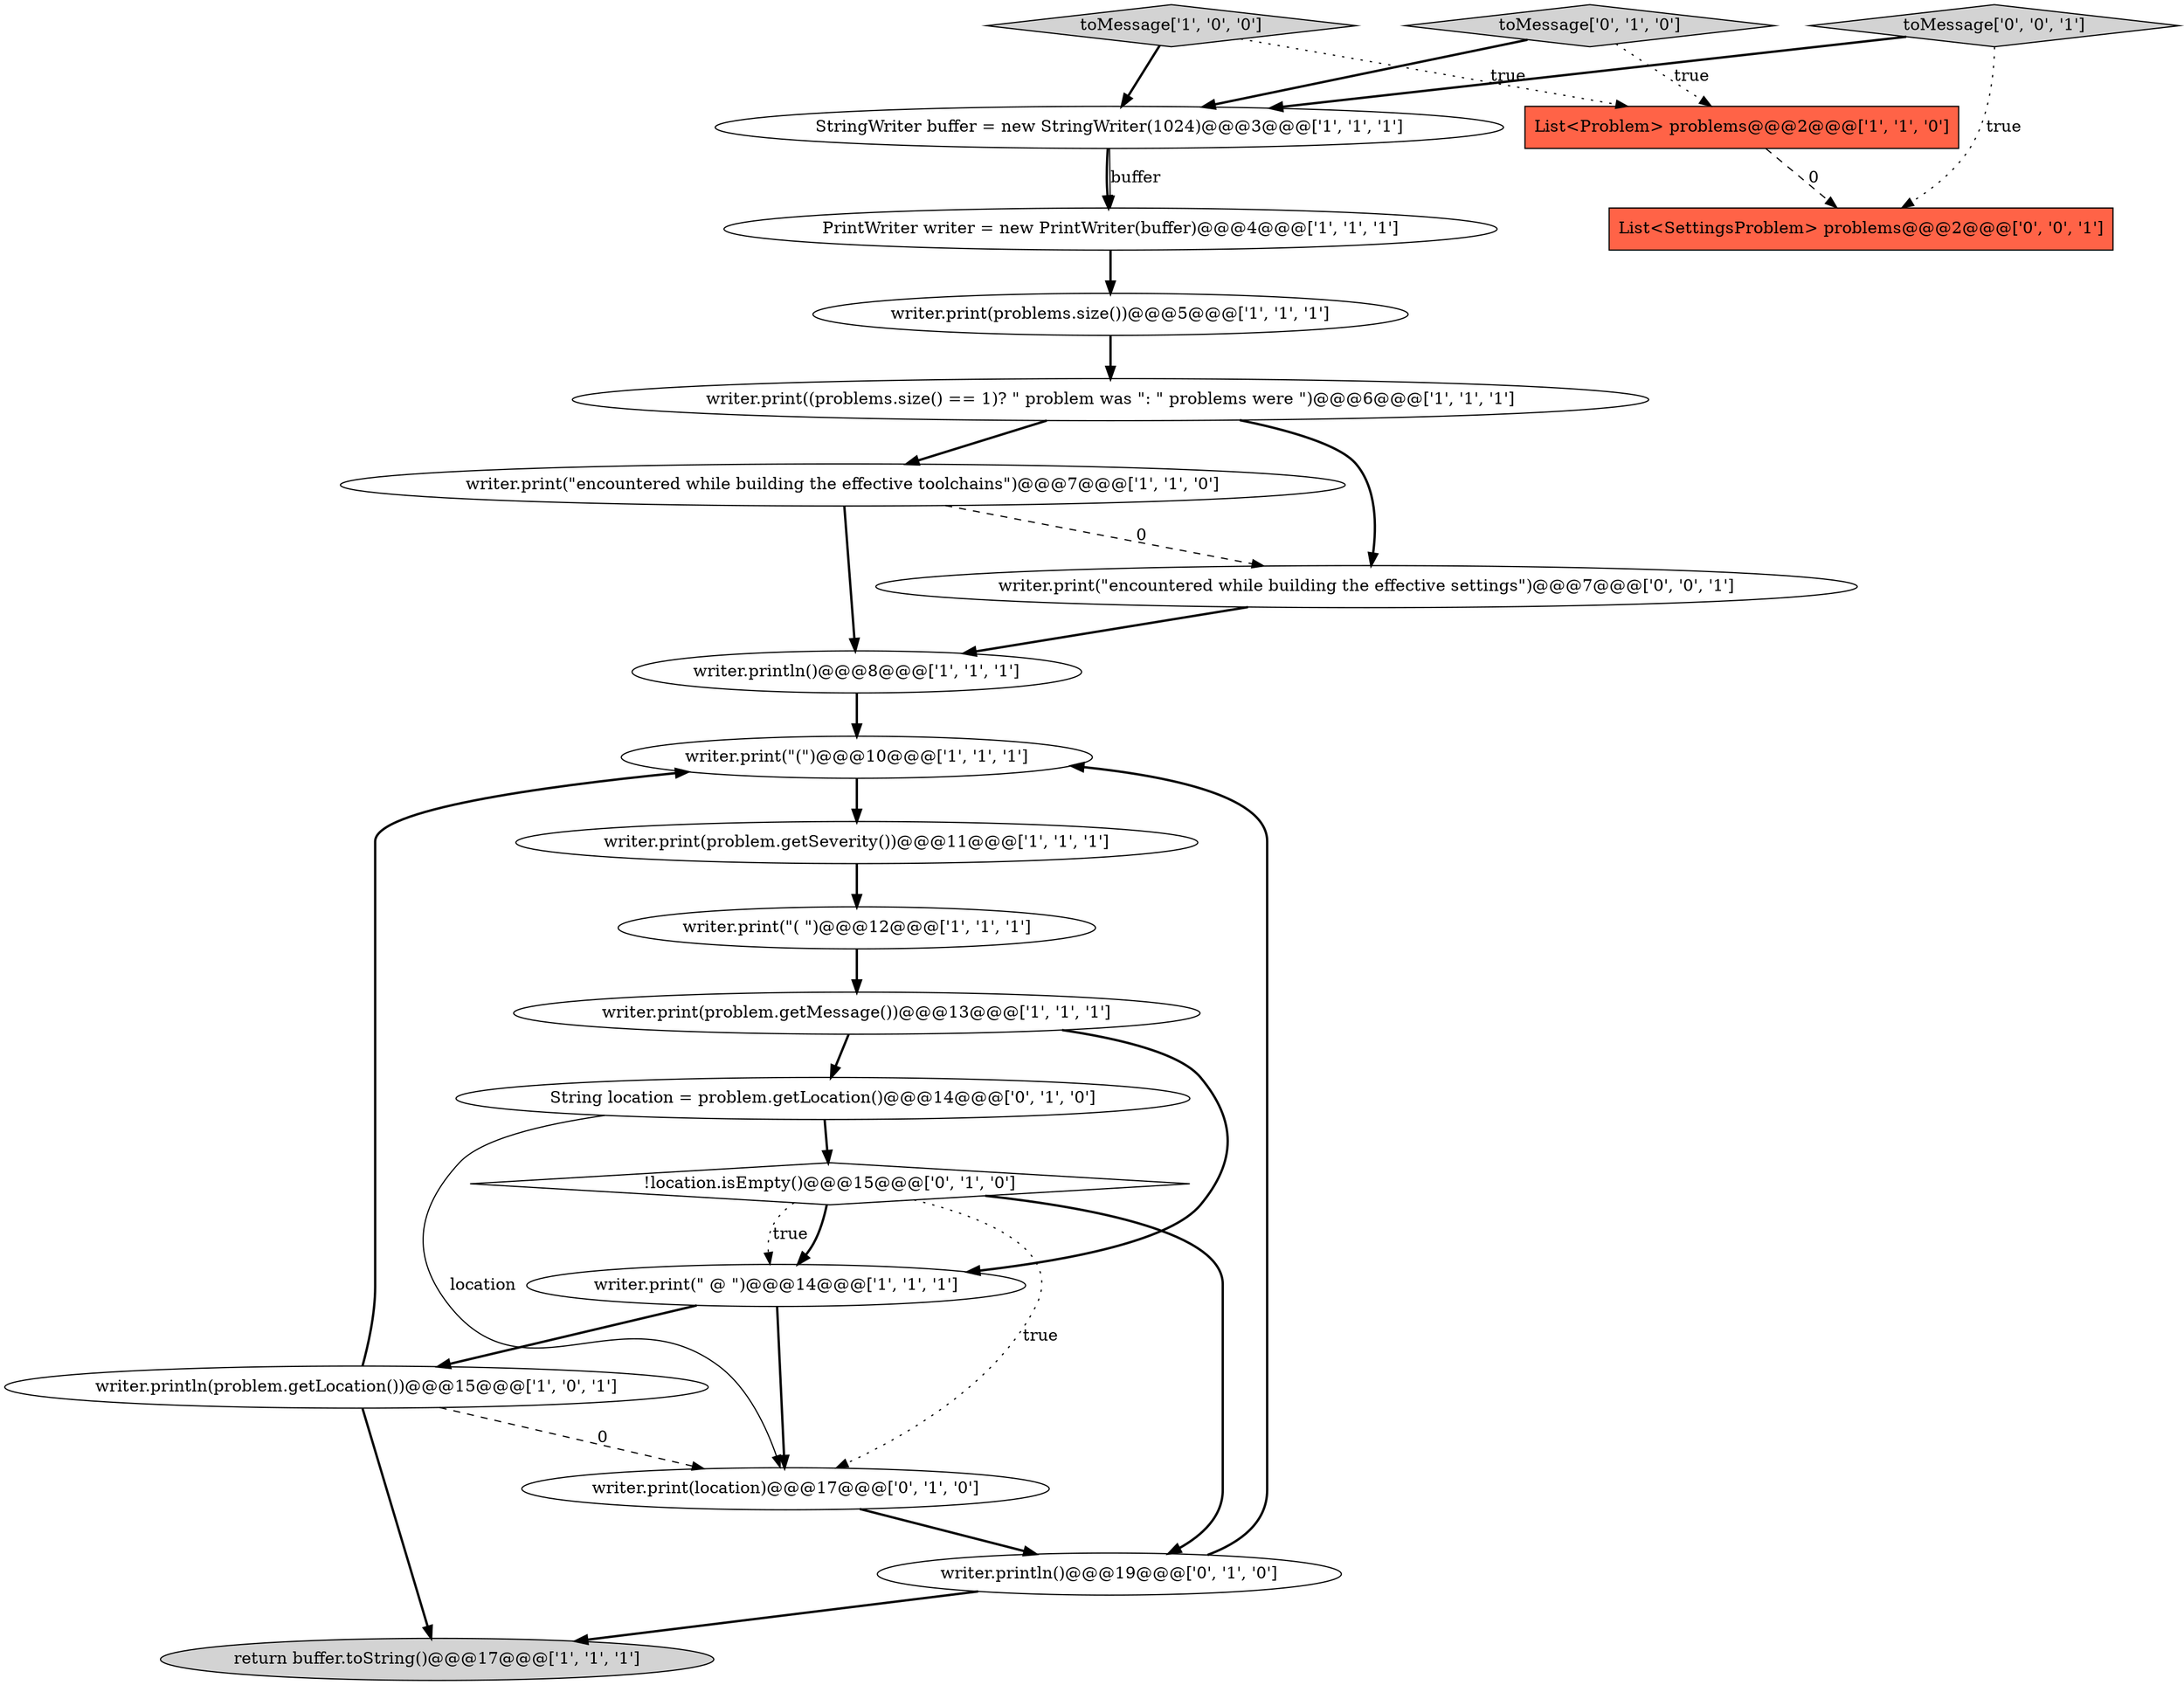 digraph {
1 [style = filled, label = "writer.print(\"encountered while building the effective toolchains\")@@@7@@@['1', '1', '0']", fillcolor = white, shape = ellipse image = "AAA0AAABBB1BBB"];
2 [style = filled, label = "toMessage['1', '0', '0']", fillcolor = lightgray, shape = diamond image = "AAA0AAABBB1BBB"];
20 [style = filled, label = "writer.print(\"encountered while building the effective settings\")@@@7@@@['0', '0', '1']", fillcolor = white, shape = ellipse image = "AAA0AAABBB3BBB"];
0 [style = filled, label = "writer.print(problem.getMessage())@@@13@@@['1', '1', '1']", fillcolor = white, shape = ellipse image = "AAA0AAABBB1BBB"];
6 [style = filled, label = "StringWriter buffer = new StringWriter(1024)@@@3@@@['1', '1', '1']", fillcolor = white, shape = ellipse image = "AAA0AAABBB1BBB"];
15 [style = filled, label = "!location.isEmpty()@@@15@@@['0', '1', '0']", fillcolor = white, shape = diamond image = "AAA1AAABBB2BBB"];
13 [style = filled, label = "writer.println()@@@8@@@['1', '1', '1']", fillcolor = white, shape = ellipse image = "AAA0AAABBB1BBB"];
5 [style = filled, label = "List<Problem> problems@@@2@@@['1', '1', '0']", fillcolor = tomato, shape = box image = "AAA0AAABBB1BBB"];
4 [style = filled, label = "writer.println(problem.getLocation())@@@15@@@['1', '0', '1']", fillcolor = white, shape = ellipse image = "AAA0AAABBB1BBB"];
16 [style = filled, label = "String location = problem.getLocation()@@@14@@@['0', '1', '0']", fillcolor = white, shape = ellipse image = "AAA1AAABBB2BBB"];
3 [style = filled, label = "writer.print(\"( \")@@@12@@@['1', '1', '1']", fillcolor = white, shape = ellipse image = "AAA0AAABBB1BBB"];
9 [style = filled, label = "return buffer.toString()@@@17@@@['1', '1', '1']", fillcolor = lightgray, shape = ellipse image = "AAA0AAABBB1BBB"];
21 [style = filled, label = "List<SettingsProblem> problems@@@2@@@['0', '0', '1']", fillcolor = tomato, shape = box image = "AAA0AAABBB3BBB"];
7 [style = filled, label = "writer.print((problems.size() == 1)? \" problem was \": \" problems were \")@@@6@@@['1', '1', '1']", fillcolor = white, shape = ellipse image = "AAA0AAABBB1BBB"];
17 [style = filled, label = "toMessage['0', '1', '0']", fillcolor = lightgray, shape = diamond image = "AAA0AAABBB2BBB"];
8 [style = filled, label = "writer.print(problem.getSeverity())@@@11@@@['1', '1', '1']", fillcolor = white, shape = ellipse image = "AAA0AAABBB1BBB"];
11 [style = filled, label = "writer.print(problems.size())@@@5@@@['1', '1', '1']", fillcolor = white, shape = ellipse image = "AAA0AAABBB1BBB"];
12 [style = filled, label = "writer.print(\"(\")@@@10@@@['1', '1', '1']", fillcolor = white, shape = ellipse image = "AAA0AAABBB1BBB"];
14 [style = filled, label = "writer.print(\" @ \")@@@14@@@['1', '1', '1']", fillcolor = white, shape = ellipse image = "AAA0AAABBB1BBB"];
10 [style = filled, label = "PrintWriter writer = new PrintWriter(buffer)@@@4@@@['1', '1', '1']", fillcolor = white, shape = ellipse image = "AAA0AAABBB1BBB"];
22 [style = filled, label = "toMessage['0', '0', '1']", fillcolor = lightgray, shape = diamond image = "AAA0AAABBB3BBB"];
18 [style = filled, label = "writer.println()@@@19@@@['0', '1', '0']", fillcolor = white, shape = ellipse image = "AAA1AAABBB2BBB"];
19 [style = filled, label = "writer.print(location)@@@17@@@['0', '1', '0']", fillcolor = white, shape = ellipse image = "AAA1AAABBB2BBB"];
15->19 [style = dotted, label="true"];
15->18 [style = bold, label=""];
22->6 [style = bold, label=""];
1->20 [style = dashed, label="0"];
2->5 [style = dotted, label="true"];
16->15 [style = bold, label=""];
16->19 [style = solid, label="location"];
10->11 [style = bold, label=""];
14->19 [style = bold, label=""];
7->20 [style = bold, label=""];
8->3 [style = bold, label=""];
11->7 [style = bold, label=""];
6->10 [style = bold, label=""];
13->12 [style = bold, label=""];
6->10 [style = solid, label="buffer"];
18->9 [style = bold, label=""];
20->13 [style = bold, label=""];
17->6 [style = bold, label=""];
15->14 [style = bold, label=""];
3->0 [style = bold, label=""];
4->9 [style = bold, label=""];
5->21 [style = dashed, label="0"];
4->12 [style = bold, label=""];
2->6 [style = bold, label=""];
7->1 [style = bold, label=""];
18->12 [style = bold, label=""];
14->4 [style = bold, label=""];
4->19 [style = dashed, label="0"];
15->14 [style = dotted, label="true"];
0->14 [style = bold, label=""];
17->5 [style = dotted, label="true"];
12->8 [style = bold, label=""];
19->18 [style = bold, label=""];
1->13 [style = bold, label=""];
22->21 [style = dotted, label="true"];
0->16 [style = bold, label=""];
}
